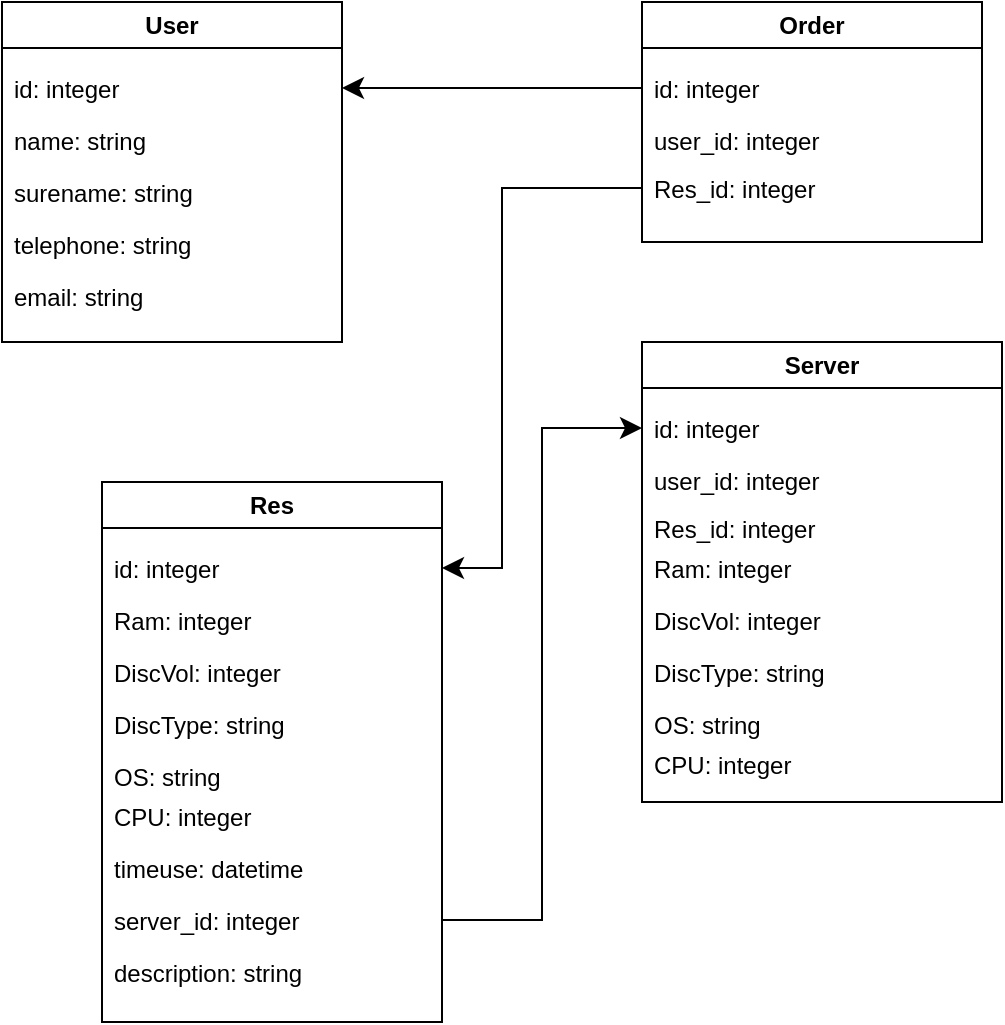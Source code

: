 <mxfile version="20.8.10" type="device"><diagram name="Страница 1" id="YQRnXf5gozyP0mcWcc9U"><mxGraphModel dx="1418" dy="828" grid="1" gridSize="10" guides="1" tooltips="1" connect="1" arrows="1" fold="1" page="1" pageScale="1" pageWidth="1654" pageHeight="1169" math="0" shadow="0"><root><mxCell id="0"/><mxCell id="1" parent="0"/><mxCell id="KzuaBgqezue61PJYO-Su-6" value="User" style="swimlane;whiteSpace=wrap;html=1;" vertex="1" parent="1"><mxGeometry x="280" y="60" width="170" height="170" as="geometry"/></mxCell><mxCell id="KzuaBgqezue61PJYO-Su-7" value="id: integer" style="text;strokeColor=none;fillColor=none;align=left;verticalAlign=top;spacingLeft=4;spacingRight=4;overflow=hidden;rotatable=0;points=[[0,0.5],[1,0.5]];portConstraint=eastwest;" vertex="1" parent="KzuaBgqezue61PJYO-Su-6"><mxGeometry y="30" width="170" height="26" as="geometry"/></mxCell><mxCell id="KzuaBgqezue61PJYO-Su-8" value="name: string" style="text;strokeColor=none;fillColor=none;align=left;verticalAlign=top;spacingLeft=4;spacingRight=4;overflow=hidden;rotatable=0;points=[[0,0.5],[1,0.5]];portConstraint=eastwest;" vertex="1" parent="KzuaBgqezue61PJYO-Su-6"><mxGeometry y="56" width="170" height="26" as="geometry"/></mxCell><mxCell id="KzuaBgqezue61PJYO-Su-9" value="surename: string" style="text;strokeColor=none;fillColor=none;align=left;verticalAlign=top;spacingLeft=4;spacingRight=4;overflow=hidden;rotatable=0;points=[[0,0.5],[1,0.5]];portConstraint=eastwest;" vertex="1" parent="KzuaBgqezue61PJYO-Su-6"><mxGeometry y="82" width="170" height="26" as="geometry"/></mxCell><mxCell id="KzuaBgqezue61PJYO-Su-10" value="telephone: string" style="text;strokeColor=none;fillColor=none;align=left;verticalAlign=top;spacingLeft=4;spacingRight=4;overflow=hidden;rotatable=0;points=[[0,0.5],[1,0.5]];portConstraint=eastwest;" vertex="1" parent="KzuaBgqezue61PJYO-Su-6"><mxGeometry y="108" width="170" height="26" as="geometry"/></mxCell><mxCell id="KzuaBgqezue61PJYO-Su-11" value="email: string" style="text;strokeColor=none;fillColor=none;align=left;verticalAlign=top;spacingLeft=4;spacingRight=4;overflow=hidden;rotatable=0;points=[[0,0.5],[1,0.5]];portConstraint=eastwest;" vertex="1" parent="KzuaBgqezue61PJYO-Su-6"><mxGeometry y="134" width="170" height="26" as="geometry"/></mxCell><mxCell id="KzuaBgqezue61PJYO-Su-13" value="Server" style="swimlane;whiteSpace=wrap;html=1;" vertex="1" parent="1"><mxGeometry x="600" y="230" width="180" height="230" as="geometry"/></mxCell><mxCell id="KzuaBgqezue61PJYO-Su-14" value="id: integer" style="text;strokeColor=none;fillColor=none;align=left;verticalAlign=top;spacingLeft=4;spacingRight=4;overflow=hidden;rotatable=0;points=[[0,0.5],[1,0.5]];portConstraint=eastwest;" vertex="1" parent="KzuaBgqezue61PJYO-Su-13"><mxGeometry y="30" width="170" height="26" as="geometry"/></mxCell><mxCell id="KzuaBgqezue61PJYO-Su-15" value="user_id: integer" style="text;strokeColor=none;fillColor=none;align=left;verticalAlign=top;spacingLeft=4;spacingRight=4;overflow=hidden;rotatable=0;points=[[0,0.5],[1,0.5]];portConstraint=eastwest;" vertex="1" parent="KzuaBgqezue61PJYO-Su-13"><mxGeometry y="56" width="170" height="26" as="geometry"/></mxCell><mxCell id="KzuaBgqezue61PJYO-Su-20" value="Res_id: integer" style="text;strokeColor=none;fillColor=none;align=left;verticalAlign=top;spacingLeft=4;spacingRight=4;overflow=hidden;rotatable=0;points=[[0,0.5],[1,0.5]];portConstraint=eastwest;" vertex="1" parent="KzuaBgqezue61PJYO-Su-13"><mxGeometry y="80" width="170" height="26" as="geometry"/></mxCell><mxCell id="KzuaBgqezue61PJYO-Su-41" value="Ram: integer" style="text;strokeColor=none;fillColor=none;align=left;verticalAlign=top;spacingLeft=4;spacingRight=4;overflow=hidden;rotatable=0;points=[[0,0.5],[1,0.5]];portConstraint=eastwest;" vertex="1" parent="KzuaBgqezue61PJYO-Su-13"><mxGeometry y="100" width="170" height="26" as="geometry"/></mxCell><mxCell id="KzuaBgqezue61PJYO-Su-42" value="DiscVol: integer" style="text;strokeColor=none;fillColor=none;align=left;verticalAlign=top;spacingLeft=4;spacingRight=4;overflow=hidden;rotatable=0;points=[[0,0.5],[1,0.5]];portConstraint=eastwest;" vertex="1" parent="KzuaBgqezue61PJYO-Su-13"><mxGeometry y="126" width="170" height="26" as="geometry"/></mxCell><mxCell id="KzuaBgqezue61PJYO-Su-43" value="CPU: integer" style="text;strokeColor=none;fillColor=none;align=left;verticalAlign=top;spacingLeft=4;spacingRight=4;overflow=hidden;rotatable=0;points=[[0,0.5],[1,0.5]];portConstraint=eastwest;" vertex="1" parent="KzuaBgqezue61PJYO-Su-13"><mxGeometry y="198" width="170" height="82" as="geometry"/></mxCell><mxCell id="KzuaBgqezue61PJYO-Su-44" value="OS: string" style="text;strokeColor=none;fillColor=none;align=left;verticalAlign=top;spacingLeft=4;spacingRight=4;overflow=hidden;rotatable=0;points=[[0,0.5],[1,0.5]];portConstraint=eastwest;" vertex="1" parent="KzuaBgqezue61PJYO-Su-13"><mxGeometry y="178" width="170" height="26" as="geometry"/></mxCell><mxCell id="KzuaBgqezue61PJYO-Su-45" value="DiscType: string" style="text;strokeColor=none;fillColor=none;align=left;verticalAlign=top;spacingLeft=4;spacingRight=4;overflow=hidden;rotatable=0;points=[[0,0.5],[1,0.5]];portConstraint=eastwest;" vertex="1" parent="KzuaBgqezue61PJYO-Su-13"><mxGeometry y="152" width="170" height="26" as="geometry"/></mxCell><mxCell id="KzuaBgqezue61PJYO-Su-21" value="Res" style="swimlane;whiteSpace=wrap;html=1;" vertex="1" parent="1"><mxGeometry x="330" y="300" width="170" height="270" as="geometry"/></mxCell><mxCell id="KzuaBgqezue61PJYO-Su-22" value="id: integer" style="text;strokeColor=none;fillColor=none;align=left;verticalAlign=top;spacingLeft=4;spacingRight=4;overflow=hidden;rotatable=0;points=[[0,0.5],[1,0.5]];portConstraint=eastwest;" vertex="1" parent="KzuaBgqezue61PJYO-Su-21"><mxGeometry y="30" width="170" height="26" as="geometry"/></mxCell><mxCell id="KzuaBgqezue61PJYO-Su-23" value="Ram: integer" style="text;strokeColor=none;fillColor=none;align=left;verticalAlign=top;spacingLeft=4;spacingRight=4;overflow=hidden;rotatable=0;points=[[0,0.5],[1,0.5]];portConstraint=eastwest;" vertex="1" parent="KzuaBgqezue61PJYO-Su-21"><mxGeometry y="56" width="170" height="26" as="geometry"/></mxCell><mxCell id="KzuaBgqezue61PJYO-Su-24" value="DiscVol: integer" style="text;strokeColor=none;fillColor=none;align=left;verticalAlign=top;spacingLeft=4;spacingRight=4;overflow=hidden;rotatable=0;points=[[0,0.5],[1,0.5]];portConstraint=eastwest;" vertex="1" parent="KzuaBgqezue61PJYO-Su-21"><mxGeometry y="82" width="170" height="26" as="geometry"/></mxCell><mxCell id="KzuaBgqezue61PJYO-Su-25" value="CPU: integer" style="text;strokeColor=none;fillColor=none;align=left;verticalAlign=top;spacingLeft=4;spacingRight=4;overflow=hidden;rotatable=0;points=[[0,0.5],[1,0.5]];portConstraint=eastwest;" vertex="1" parent="KzuaBgqezue61PJYO-Su-21"><mxGeometry y="154" width="170" height="26" as="geometry"/></mxCell><mxCell id="KzuaBgqezue61PJYO-Su-26" value="OS: string" style="text;strokeColor=none;fillColor=none;align=left;verticalAlign=top;spacingLeft=4;spacingRight=4;overflow=hidden;rotatable=0;points=[[0,0.5],[1,0.5]];portConstraint=eastwest;" vertex="1" parent="KzuaBgqezue61PJYO-Su-21"><mxGeometry y="134" width="170" height="26" as="geometry"/></mxCell><mxCell id="KzuaBgqezue61PJYO-Su-33" value="timeuse: datetime" style="text;strokeColor=none;fillColor=none;align=left;verticalAlign=top;spacingLeft=4;spacingRight=4;overflow=hidden;rotatable=0;points=[[0,0.5],[1,0.5]];portConstraint=eastwest;" vertex="1" parent="KzuaBgqezue61PJYO-Su-21"><mxGeometry y="180" width="170" height="26" as="geometry"/></mxCell><mxCell id="KzuaBgqezue61PJYO-Su-34" value="DiscType: string" style="text;strokeColor=none;fillColor=none;align=left;verticalAlign=top;spacingLeft=4;spacingRight=4;overflow=hidden;rotatable=0;points=[[0,0.5],[1,0.5]];portConstraint=eastwest;" vertex="1" parent="KzuaBgqezue61PJYO-Su-21"><mxGeometry y="108" width="170" height="26" as="geometry"/></mxCell><mxCell id="KzuaBgqezue61PJYO-Su-35" value="server_id: integer" style="text;strokeColor=none;fillColor=none;align=left;verticalAlign=top;spacingLeft=4;spacingRight=4;overflow=hidden;rotatable=0;points=[[0,0.5],[1,0.5]];portConstraint=eastwest;" vertex="1" parent="KzuaBgqezue61PJYO-Su-21"><mxGeometry y="206" width="170" height="26" as="geometry"/></mxCell><mxCell id="KzuaBgqezue61PJYO-Su-36" value="description: string" style="text;strokeColor=none;fillColor=none;align=left;verticalAlign=top;spacingLeft=4;spacingRight=4;overflow=hidden;rotatable=0;points=[[0,0.5],[1,0.5]];portConstraint=eastwest;" vertex="1" parent="KzuaBgqezue61PJYO-Su-21"><mxGeometry y="232" width="170" height="26" as="geometry"/></mxCell><mxCell id="KzuaBgqezue61PJYO-Su-37" value="Order" style="swimlane;whiteSpace=wrap;html=1;" vertex="1" parent="1"><mxGeometry x="600" y="60" width="170" height="120" as="geometry"/></mxCell><mxCell id="KzuaBgqezue61PJYO-Su-38" value="id: integer" style="text;strokeColor=none;fillColor=none;align=left;verticalAlign=top;spacingLeft=4;spacingRight=4;overflow=hidden;rotatable=0;points=[[0,0.5],[1,0.5]];portConstraint=eastwest;" vertex="1" parent="KzuaBgqezue61PJYO-Su-37"><mxGeometry y="30" width="170" height="26" as="geometry"/></mxCell><mxCell id="KzuaBgqezue61PJYO-Su-39" value="user_id: integer" style="text;strokeColor=none;fillColor=none;align=left;verticalAlign=top;spacingLeft=4;spacingRight=4;overflow=hidden;rotatable=0;points=[[0,0.5],[1,0.5]];portConstraint=eastwest;" vertex="1" parent="KzuaBgqezue61PJYO-Su-37"><mxGeometry y="56" width="170" height="26" as="geometry"/></mxCell><mxCell id="KzuaBgqezue61PJYO-Su-40" value="Res_id: integer" style="text;strokeColor=none;fillColor=none;align=left;verticalAlign=top;spacingLeft=4;spacingRight=4;overflow=hidden;rotatable=0;points=[[0,0.5],[1,0.5]];portConstraint=eastwest;" vertex="1" parent="KzuaBgqezue61PJYO-Su-37"><mxGeometry y="80" width="170" height="26" as="geometry"/></mxCell><mxCell id="KzuaBgqezue61PJYO-Su-47" value="" style="edgeStyle=elbowEdgeStyle;elbow=horizontal;endArrow=classic;html=1;curved=0;rounded=0;endSize=8;startSize=8;entryX=0;entryY=0.5;entryDx=0;entryDy=0;" edge="1" parent="1" source="KzuaBgqezue61PJYO-Su-35" target="KzuaBgqezue61PJYO-Su-14"><mxGeometry width="50" height="50" relative="1" as="geometry"><mxPoint x="710" y="520" as="sourcePoint"/><mxPoint x="760" y="470" as="targetPoint"/></mxGeometry></mxCell><mxCell id="KzuaBgqezue61PJYO-Su-48" value="" style="edgeStyle=elbowEdgeStyle;elbow=horizontal;endArrow=classic;html=1;curved=0;rounded=0;endSize=8;startSize=8;entryX=1;entryY=0.5;entryDx=0;entryDy=0;" edge="1" parent="1" source="KzuaBgqezue61PJYO-Su-40" target="KzuaBgqezue61PJYO-Su-22"><mxGeometry width="50" height="50" relative="1" as="geometry"><mxPoint x="510" y="529" as="sourcePoint"/><mxPoint x="610" y="283" as="targetPoint"/><Array as="points"><mxPoint x="530" y="260"/></Array></mxGeometry></mxCell><mxCell id="KzuaBgqezue61PJYO-Su-49" value="" style="edgeStyle=elbowEdgeStyle;elbow=vertical;endArrow=classic;html=1;curved=0;rounded=0;endSize=8;startSize=8;entryX=1;entryY=0.5;entryDx=0;entryDy=0;exitX=0;exitY=0.5;exitDx=0;exitDy=0;" edge="1" parent="1" source="KzuaBgqezue61PJYO-Su-38" target="KzuaBgqezue61PJYO-Su-7"><mxGeometry width="50" height="50" relative="1" as="geometry"><mxPoint x="570" y="70" as="sourcePoint"/><mxPoint x="760" y="170" as="targetPoint"/></mxGeometry></mxCell></root></mxGraphModel></diagram></mxfile>